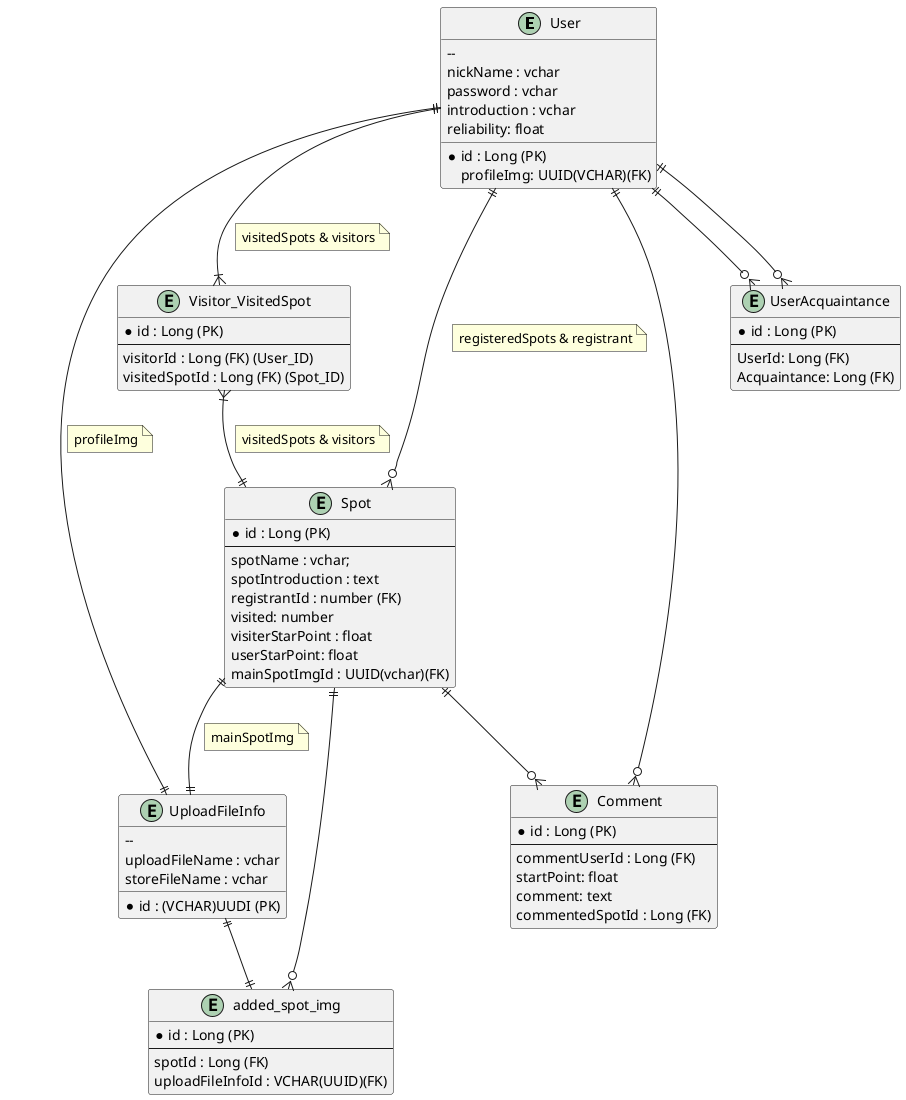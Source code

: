 @startuml

entity User {
*id : Long (PK)
  --
nickName : vchar
password : vchar
introduction : vchar
reliability: float
profileImg: UUID(VCHAR)(FK) 

}

entity Visitor_VisitedSpot {
  *id : Long (PK)
  --
  visitorId : Long (FK) (User_ID)
  visitedSpotId : Long (FK) (Spot_ID)
}

entity Spot {
  *id : Long (PK)
  --
  spotName : vchar;
  spotIntroduction : text
  registrantId : number (FK)
  visited: number
  visiterStarPoint : float 
  userStarPoint: float
  mainSpotImgId : UUID(vchar)(FK) 
}


entity UploadFileInfo {
*id : (VCHAR)UUDI (PK)
 --
  uploadFileName : vchar
  storeFileName : vchar
}

entity added_spot_img {
 *id : Long (PK)
 --
 spotId : Long (FK)
  uploadFileInfoId : VCHAR(UUID)(FK)
}

entity Comment {
*id : Long (PK)
--
commentUserId : Long (FK)
startPoint: float
comment: text
commentedSpotId : Long (FK)
}

entity UserAcquaintance {
  *id : Long (PK)
  --
  UserId: Long (FK)
  Acquaintance: Long (FK)
}





User ||--|{ Visitor_VisitedSpot
note on link : visitedSpots & visitors

User ||--o{ Spot
note on link : registeredSpots & registrant

Visitor_VisitedSpot }|--|| Spot
note on link : visitedSpots & visitors

User ||--|| UploadFileInfo
note on link : profileImg

Spot ||--|| UploadFileInfo
note on link : mainSpotImg

Spot ||--o{ added_spot_img

UploadFileInfo ||--|| added_spot_img

User ||--o{ Comment

Spot ||--o{ Comment

User ||--o{ UserAcquaintance
User ||--o{ UserAcquaintance

@enduml